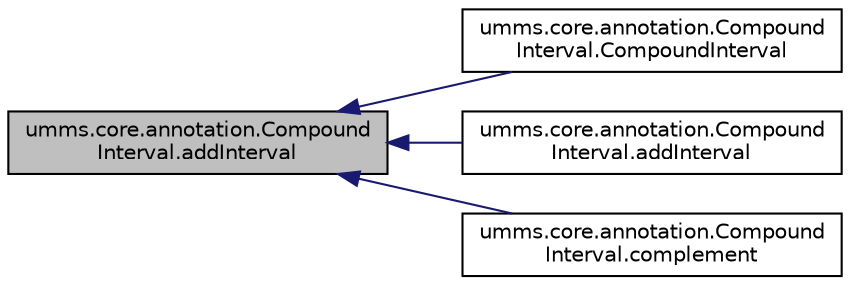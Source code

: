 digraph "umms.core.annotation.CompoundInterval.addInterval"
{
  edge [fontname="Helvetica",fontsize="10",labelfontname="Helvetica",labelfontsize="10"];
  node [fontname="Helvetica",fontsize="10",shape=record];
  rankdir="LR";
  Node1 [label="umms.core.annotation.Compound\lInterval.addInterval",height=0.2,width=0.4,color="black", fillcolor="grey75", style="filled" fontcolor="black"];
  Node1 -> Node2 [dir="back",color="midnightblue",fontsize="10",style="solid"];
  Node2 [label="umms.core.annotation.Compound\lInterval.CompoundInterval",height=0.2,width=0.4,color="black", fillcolor="white", style="filled",URL="$classumms_1_1core_1_1annotation_1_1_compound_interval.html#af3c436298d476702cd4f2b4f1883fe3b"];
  Node1 -> Node3 [dir="back",color="midnightblue",fontsize="10",style="solid"];
  Node3 [label="umms.core.annotation.Compound\lInterval.addInterval",height=0.2,width=0.4,color="black", fillcolor="white", style="filled",URL="$classumms_1_1core_1_1annotation_1_1_compound_interval.html#a266f3c50516fd8075eddeabd3159cea9"];
  Node1 -> Node4 [dir="back",color="midnightblue",fontsize="10",style="solid"];
  Node4 [label="umms.core.annotation.Compound\lInterval.complement",height=0.2,width=0.4,color="black", fillcolor="white", style="filled",URL="$classumms_1_1core_1_1annotation_1_1_compound_interval.html#a3887255050c47602aeed3d948706e6f8"];
}
